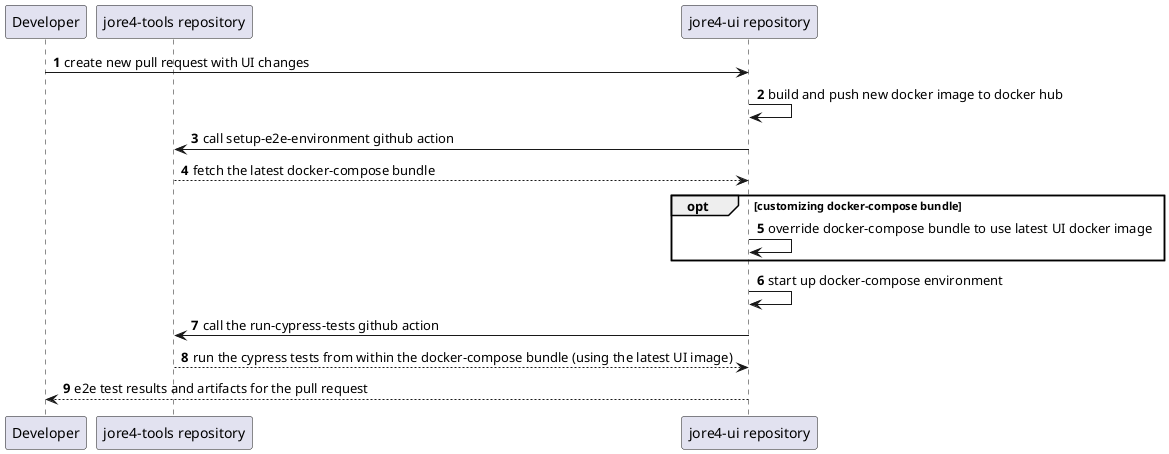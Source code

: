 @startuml Run e2e tests for microservices

Participant Developer as dev
Participant "jore4-tools repository" as tools
Participant "jore4-ui repository" as UI

autonumber
dev -> UI : create new pull request with UI changes

UI -> UI : build and push new docker image to docker hub

UI -> tools : call setup-e2e-environment github action
tools --> UI : fetch the latest docker-compose bundle
opt customizing docker-compose bundle
  UI -> UI : override docker-compose bundle to use latest UI docker image
end
UI -> UI : start up docker-compose environment

UI -> tools : call the run-cypress-tests github action
tools --> UI : run the cypress tests from within the docker-compose bundle (using the latest UI image)

UI --> dev : e2e test results and artifacts for the pull request

@enduml
